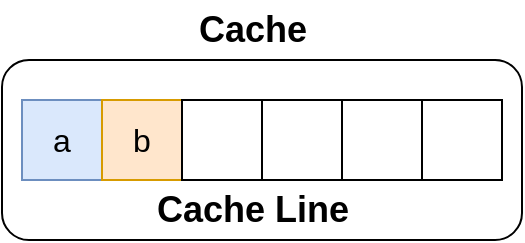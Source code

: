 <mxfile version="13.8.3" type="github">
  <diagram id="WN3kwZd_Za4_-YQvPpC3" name="Page-1">
    <mxGraphModel dx="1062" dy="689" grid="1" gridSize="10" guides="1" tooltips="1" connect="1" arrows="1" fold="1" page="1" pageScale="1" pageWidth="827" pageHeight="1169" math="0" shadow="0">
      <root>
        <mxCell id="0" />
        <mxCell id="1" parent="0" />
        <mxCell id="cOiHDkWNTqo47uG3WO5X-8" value="" style="rounded=1;whiteSpace=wrap;html=1;fontSize=18;" vertex="1" parent="1">
          <mxGeometry x="70" y="220" width="260" height="90" as="geometry" />
        </mxCell>
        <mxCell id="cOiHDkWNTqo47uG3WO5X-1" value="a" style="rounded=0;whiteSpace=wrap;html=1;fillColor=#dae8fc;strokeColor=#6c8ebf;fontSize=16;" vertex="1" parent="1">
          <mxGeometry x="80" y="240" width="40" height="40" as="geometry" />
        </mxCell>
        <mxCell id="cOiHDkWNTqo47uG3WO5X-2" value="b" style="rounded=0;whiteSpace=wrap;html=1;fillColor=#ffe6cc;strokeColor=#d79b00;fontSize=16;" vertex="1" parent="1">
          <mxGeometry x="120" y="240" width="40" height="40" as="geometry" />
        </mxCell>
        <mxCell id="cOiHDkWNTqo47uG3WO5X-3" value="" style="rounded=0;whiteSpace=wrap;html=1;" vertex="1" parent="1">
          <mxGeometry x="160" y="240" width="40" height="40" as="geometry" />
        </mxCell>
        <mxCell id="cOiHDkWNTqo47uG3WO5X-4" value="" style="rounded=0;whiteSpace=wrap;html=1;" vertex="1" parent="1">
          <mxGeometry x="200" y="240" width="40" height="40" as="geometry" />
        </mxCell>
        <mxCell id="cOiHDkWNTqo47uG3WO5X-5" value="" style="rounded=0;whiteSpace=wrap;html=1;" vertex="1" parent="1">
          <mxGeometry x="240" y="240" width="40" height="40" as="geometry" />
        </mxCell>
        <mxCell id="cOiHDkWNTqo47uG3WO5X-6" value="" style="rounded=0;whiteSpace=wrap;html=1;" vertex="1" parent="1">
          <mxGeometry x="280" y="240" width="40" height="40" as="geometry" />
        </mxCell>
        <mxCell id="cOiHDkWNTqo47uG3WO5X-7" value="Cache Line" style="text;html=1;align=center;verticalAlign=middle;resizable=0;points=[];autosize=1;fontSize=18;fontStyle=1" vertex="1" parent="1">
          <mxGeometry x="140" y="280" width="110" height="30" as="geometry" />
        </mxCell>
        <mxCell id="cOiHDkWNTqo47uG3WO5X-9" value="Cache" style="text;html=1;align=center;verticalAlign=middle;resizable=0;points=[];autosize=1;fontSize=18;fontStyle=1" vertex="1" parent="1">
          <mxGeometry x="160" y="190" width="70" height="30" as="geometry" />
        </mxCell>
      </root>
    </mxGraphModel>
  </diagram>
</mxfile>
